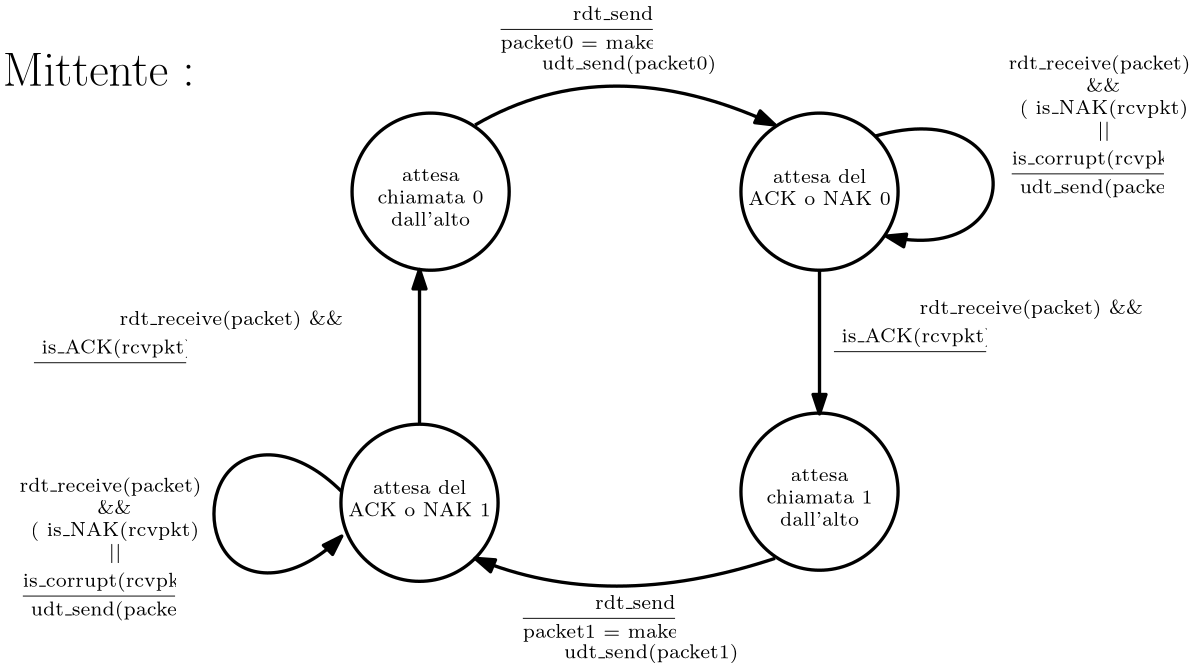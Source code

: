 <?xml version="1.0"?>
<!DOCTYPE ipe SYSTEM "ipe.dtd">
<ipe version="70218" creator="Ipe 7.2.28">
<info created="D:20240329143320" modified="D:20240329144833"/>
<preamble>\usepackage{amssymb}
\usepackage{amsmath}</preamble>
<ipestyle name="basic">
<symbol name="arrow/arc(spx)">
<path stroke="sym-stroke" fill="sym-stroke" pen="sym-pen">
0 0 m
-1 0.333 l
-1 -0.333 l
h
</path>
</symbol>
<symbol name="arrow/farc(spx)">
<path stroke="sym-stroke" fill="white" pen="sym-pen">
0 0 m
-1 0.333 l
-1 -0.333 l
h
</path>
</symbol>
<symbol name="arrow/ptarc(spx)">
<path stroke="sym-stroke" fill="sym-stroke" pen="sym-pen">
0 0 m
-1 0.333 l
-0.8 0 l
-1 -0.333 l
h
</path>
</symbol>
<symbol name="arrow/fptarc(spx)">
<path stroke="sym-stroke" fill="white" pen="sym-pen">
0 0 m
-1 0.333 l
-0.8 0 l
-1 -0.333 l
h
</path>
</symbol>
<symbol name="mark/circle(sx)" transformations="translations">
<path fill="sym-stroke">
0.6 0 0 0.6 0 0 e
0.4 0 0 0.4 0 0 e
</path>
</symbol>
<symbol name="mark/disk(sx)" transformations="translations">
<path fill="sym-stroke">
0.6 0 0 0.6 0 0 e
</path>
</symbol>
<symbol name="mark/fdisk(sfx)" transformations="translations">
<group>
<path fill="sym-fill">
0.5 0 0 0.5 0 0 e
</path>
<path fill="sym-stroke" fillrule="eofill">
0.6 0 0 0.6 0 0 e
0.4 0 0 0.4 0 0 e
</path>
</group>
</symbol>
<symbol name="mark/box(sx)" transformations="translations">
<path fill="sym-stroke" fillrule="eofill">
-0.6 -0.6 m
0.6 -0.6 l
0.6 0.6 l
-0.6 0.6 l
h
-0.4 -0.4 m
0.4 -0.4 l
0.4 0.4 l
-0.4 0.4 l
h
</path>
</symbol>
<symbol name="mark/square(sx)" transformations="translations">
<path fill="sym-stroke">
-0.6 -0.6 m
0.6 -0.6 l
0.6 0.6 l
-0.6 0.6 l
h
</path>
</symbol>
<symbol name="mark/fsquare(sfx)" transformations="translations">
<group>
<path fill="sym-fill">
-0.5 -0.5 m
0.5 -0.5 l
0.5 0.5 l
-0.5 0.5 l
h
</path>
<path fill="sym-stroke" fillrule="eofill">
-0.6 -0.6 m
0.6 -0.6 l
0.6 0.6 l
-0.6 0.6 l
h
-0.4 -0.4 m
0.4 -0.4 l
0.4 0.4 l
-0.4 0.4 l
h
</path>
</group>
</symbol>
<symbol name="mark/cross(sx)" transformations="translations">
<group>
<path fill="sym-stroke">
-0.43 -0.57 m
0.57 0.43 l
0.43 0.57 l
-0.57 -0.43 l
h
</path>
<path fill="sym-stroke">
-0.43 0.57 m
0.57 -0.43 l
0.43 -0.57 l
-0.57 0.43 l
h
</path>
</group>
</symbol>
<symbol name="arrow/fnormal(spx)">
<path stroke="sym-stroke" fill="white" pen="sym-pen">
0 0 m
-1 0.333 l
-1 -0.333 l
h
</path>
</symbol>
<symbol name="arrow/pointed(spx)">
<path stroke="sym-stroke" fill="sym-stroke" pen="sym-pen">
0 0 m
-1 0.333 l
-0.8 0 l
-1 -0.333 l
h
</path>
</symbol>
<symbol name="arrow/fpointed(spx)">
<path stroke="sym-stroke" fill="white" pen="sym-pen">
0 0 m
-1 0.333 l
-0.8 0 l
-1 -0.333 l
h
</path>
</symbol>
<symbol name="arrow/linear(spx)">
<path stroke="sym-stroke" pen="sym-pen">
-1 0.333 m
0 0 l
-1 -0.333 l
</path>
</symbol>
<symbol name="arrow/fdouble(spx)">
<path stroke="sym-stroke" fill="white" pen="sym-pen">
0 0 m
-1 0.333 l
-1 -0.333 l
h
-1 0 m
-2 0.333 l
-2 -0.333 l
h
</path>
</symbol>
<symbol name="arrow/double(spx)">
<path stroke="sym-stroke" fill="sym-stroke" pen="sym-pen">
0 0 m
-1 0.333 l
-1 -0.333 l
h
-1 0 m
-2 0.333 l
-2 -0.333 l
h
</path>
</symbol>
<symbol name="arrow/mid-normal(spx)">
<path stroke="sym-stroke" fill="sym-stroke" pen="sym-pen">
0.5 0 m
-0.5 0.333 l
-0.5 -0.333 l
h
</path>
</symbol>
<symbol name="arrow/mid-fnormal(spx)">
<path stroke="sym-stroke" fill="white" pen="sym-pen">
0.5 0 m
-0.5 0.333 l
-0.5 -0.333 l
h
</path>
</symbol>
<symbol name="arrow/mid-pointed(spx)">
<path stroke="sym-stroke" fill="sym-stroke" pen="sym-pen">
0.5 0 m
-0.5 0.333 l
-0.3 0 l
-0.5 -0.333 l
h
</path>
</symbol>
<symbol name="arrow/mid-fpointed(spx)">
<path stroke="sym-stroke" fill="white" pen="sym-pen">
0.5 0 m
-0.5 0.333 l
-0.3 0 l
-0.5 -0.333 l
h
</path>
</symbol>
<symbol name="arrow/mid-double(spx)">
<path stroke="sym-stroke" fill="sym-stroke" pen="sym-pen">
1 0 m
0 0.333 l
0 -0.333 l
h
0 0 m
-1 0.333 l
-1 -0.333 l
h
</path>
</symbol>
<symbol name="arrow/mid-fdouble(spx)">
<path stroke="sym-stroke" fill="white" pen="sym-pen">
1 0 m
0 0.333 l
0 -0.333 l
h
0 0 m
-1 0.333 l
-1 -0.333 l
h
</path>
</symbol>
<anglesize name="22.5 deg" value="22.5"/>
<anglesize name="30 deg" value="30"/>
<anglesize name="45 deg" value="45"/>
<anglesize name="60 deg" value="60"/>
<anglesize name="90 deg" value="90"/>
<arrowsize name="large" value="10"/>
<arrowsize name="small" value="5"/>
<arrowsize name="tiny" value="3"/>
<color name="blue" value="0 0 1"/>
<color name="brown" value="0.647 0.165 0.165"/>
<color name="darkblue" value="0 0 0.545"/>
<color name="darkcyan" value="0 0.545 0.545"/>
<color name="darkgray" value="0.663"/>
<color name="darkgreen" value="0 0.392 0"/>
<color name="darkmagenta" value="0.545 0 0.545"/>
<color name="darkorange" value="1 0.549 0"/>
<color name="darkred" value="0.545 0 0"/>
<color name="gold" value="1 0.843 0"/>
<color name="gray" value="0.745"/>
<color name="green" value="0 1 0"/>
<color name="lightblue" value="0.678 0.847 0.902"/>
<color name="lightcyan" value="0.878 1 1"/>
<color name="lightgray" value="0.827"/>
<color name="lightgreen" value="0.565 0.933 0.565"/>
<color name="lightyellow" value="1 1 0.878"/>
<color name="navy" value="0 0 0.502"/>
<color name="orange" value="1 0.647 0"/>
<color name="pink" value="1 0.753 0.796"/>
<color name="purple" value="0.627 0.125 0.941"/>
<color name="red" value="1 0 0"/>
<color name="seagreen" value="0.18 0.545 0.341"/>
<color name="turquoise" value="0.251 0.878 0.816"/>
<color name="violet" value="0.933 0.51 0.933"/>
<color name="yellow" value="1 1 0"/>
<dashstyle name="dash dot dotted" value="[4 2 1 2 1 2] 0"/>
<dashstyle name="dash dotted" value="[4 2 1 2] 0"/>
<dashstyle name="dashed" value="[4] 0"/>
<dashstyle name="dotted" value="[1 3] 0"/>
<gridsize name="10 pts (~3.5 mm)" value="10"/>
<gridsize name="14 pts (~5 mm)" value="14"/>
<gridsize name="16 pts (~6 mm)" value="16"/>
<gridsize name="20 pts (~7 mm)" value="20"/>
<gridsize name="28 pts (~10 mm)" value="28"/>
<gridsize name="32 pts (~12 mm)" value="32"/>
<gridsize name="4 pts" value="4"/>
<gridsize name="56 pts (~20 mm)" value="56"/>
<gridsize name="8 pts (~3 mm)" value="8"/>
<opacity name="10%" value="0.1"/>
<opacity name="30%" value="0.3"/>
<opacity name="50%" value="0.5"/>
<opacity name="75%" value="0.75"/>
<pen name="fat" value="1.2"/>
<pen name="heavier" value="0.8"/>
<pen name="ultrafat" value="2"/>
<symbolsize name="large" value="5"/>
<symbolsize name="small" value="2"/>
<symbolsize name="tiny" value="1.1"/>
<textsize name="Huge" value="\Huge"/>
<textsize name="LARGE" value="\LARGE"/>
<textsize name="Large" value="\Large"/>
<textsize name="footnote" value="\footnotesize"/>
<textsize name="huge" value="\huge"/>
<textsize name="large" value="\large"/>
<textsize name="script" value="\scriptsize"/>
<textsize name="small" value="\small"/>
<textsize name="tiny" value="\tiny"/>
<textstyle name="center" begin="\begin{center}" end="\end{center}"/>
<textstyle name="item" begin="\begin{itemize}\item{}" end="\end{itemize}"/>
<textstyle name="itemize" begin="\begin{itemize}" end="\end{itemize}"/>
<tiling name="falling" angle="-60" step="4" width="1"/>
<tiling name="rising" angle="30" step="4" width="1"/>
</ipestyle>
<page>
<layer name="alpha"/>
<view layers="alpha" active="alpha"/>
<text layer="alpha" matrix="1 0 0 1 40 -36" transformations="translations" pos="120 796" stroke="black" type="minipage" width="56" height="12.6" depth="7.63" valign="top" size="script">\begin{center}
attesa \\chiamata 0 dall&apos;alto
\end{center}</text>
<path matrix="1 0 0 1 40 -28" stroke="black" pen="fat">
28.2843 0 0 28.2843 148 780 e
</path>
<text matrix="1 0 0 1 92 24" transformations="translations" pos="120 796" stroke="black" type="minipage" width="56" height="11.653" depth="6.67" valign="top" size="script">\begin{center}
$\dfrac{\text{rdt\_send(data)}}{\text{packet0 = make\_packet(data)}}$
\end{center}</text>
<text matrix="1 0 0 1 -12 20" transformations="translations" pos="240 776" stroke="black" type="label" width="62.796" height="5.234" depth="1.74" valign="baseline" size="script"> udt\_send(packet0)</text>
<text matrix="1 0 0 1 40 12" transformations="translations" pos="32 784" stroke="black" type="label" width="76.049" height="11.761" depth="0" halign="center" valign="center" size="LARGE">Mittente : </text>
<path matrix="1 0 0 1 180 -28" stroke="black" pen="fat">
28.2843 0 0 28.2843 148 780 e
</path>
<text matrix="1 0 0 1 180 -36" transformations="translations" pos="120 796" stroke="black" type="minipage" width="56" height="8.893" depth="3.92" valign="top" size="script">\begin{center}
attesa del\\  ACK o NAK 0
\end{center}</text>
<path matrix="1 0 0 1 180 -28" stroke="black" pen="fat" arrow="normal/normal">
168 800 m
224 816
224 752
172 764 c
</path>
<path matrix="1 0 0 1 -20 -104" stroke="black" pen="fat" arrow="normal/normal">
332 724 m
272 704
224 724 c
</path>
<path matrix="1 0 0 1 -20 4" stroke="black" pen="fat" arrow="normal/normal">
224 772 m
272 800
332 772 c
</path>
<text matrix="1 0 0 1 276 -28" transformations="translations" pos="120 796" stroke="black" type="minipage" width="56" height="11.653" depth="6.67" valign="top" size="script">\begin{center}
$\dfrac{\text{is\_corrupt(rcvpkt))}}{\text{ udt\_send(packet0)}}$
\end{center}</text>
<text matrix="1 0 0 1 -44 120" transformations="translations" pos="440 676" stroke="0" type="label" width="65.548" height="5.234" depth="1.74" valign="baseline" size="script">rdt\_receive(packet)</text>
<text matrix="1 0 0 1 208 152" transformations="translations" pos="216 636" stroke="0" type="label" width="12.232" height="4.843" depth="0" valign="baseline" size="script">\&amp;\&amp;</text>
<text matrix="1 0 0 1 180 -144" transformations="translations" pos="120 796" stroke="black" type="minipage" width="56" height="12.6" depth="7.63" valign="top" size="script">\begin{center}
attesa \\chiamata 1 dall&apos;alto
\end{center}</text>
<path matrix="1 0 0 1 180 -136" stroke="black" pen="fat">
28.2843 0 0 28.2843 148 780 e
</path>
<text matrix="1 0 0 1 212 -92" transformations="translations" pos="120 796" stroke="black" type="minipage" width="56" height="10.779" depth="5.8" valign="top" size="script">\begin{center}
$\dfrac{\text{ is\_ACK(rcvpkt)}\&amp;\&amp;\text{!is\_corrupt(rcvpkt)}}{\Lambda}$
\end{center}</text>
<text matrix="1 0 0 1 -76 32" transformations="translations" pos="440 676" stroke="0" type="label" width="80.464" height="5.234" depth="1.74" valign="baseline" size="script">rdt\_receive(packet) \&amp;\&amp;</text>
<path stroke="black" pen="fat" arrow="normal/normal">
328 724 m
328 672 l
</path>
<text matrix="1 0 0 1 100 -188" transformations="translations" pos="120 796" stroke="black" type="minipage" width="56" height="11.653" depth="6.67" valign="top" size="script">\begin{center}
$\dfrac{\text{rdt\_send(data)}}{\text{packet1 = make\_packet(data)}}$
\end{center}</text>
<text matrix="1 0 0 1 -4 -192" transformations="translations" pos="240 776" stroke="black" type="label" width="62.796" height="5.234" depth="1.74" valign="baseline" size="script"> udt\_send(packet1)</text>
<path matrix="1 0 0 1 36 -140" stroke="black" pen="fat">
28.2843 0 0 28.2843 148 780 e
</path>
<text matrix="1 0 0 1 36 -148" transformations="translations" pos="120 796" stroke="black" type="minipage" width="56" height="8.893" depth="3.92" valign="top" size="script">\begin{center}
attesa del\\  ACK o NAK 1
\end{center}</text>
<path stroke="black" pen="fat" arrow="normal/normal">
184 668 m
184 724 l
</path>
<path matrix="1 0 0 1 -132 20" stroke="black" pen="fat" arrow="normal/normal">
288 624 m
272 640
240 640
240 592
272 592
288 608 c
</path>
<text matrix="1 0 0 1 -76 -96" transformations="translations" pos="120 796" stroke="black" type="minipage" width="56" height="10.779" depth="5.8" valign="top" size="script">\begin{center}
$\dfrac{\text{ is\_ACK(rcvpkt)}\&amp;\&amp;\text{!is\_corrupt(rcvpkt)}}{\Lambda}$
\end{center}</text>
<text matrix="1 0 0 1 -364 28" transformations="translations" pos="440 676" stroke="0" type="label" width="80.464" height="5.234" depth="1.74" valign="baseline" size="script">rdt\_receive(packet) \&amp;\&amp;</text>
<text matrix="1 0 0 1 -4 -4" transformations="translations" pos="404 784" stroke="black" type="label" width="60.693" height="5.234" depth="1.74" valign="baseline" size="script" style="math">(\text{ is\_NAK(rcvpkt)}</text>
<text matrix="1 0 0 1 24 -12" transformations="translations" pos="404 784" stroke="black" type="label" width="4.732" height="5.234" depth="1.74" valign="baseline" size="script" style="math">||</text>
<text matrix="1 0 0 1 -80 -180" transformations="translations" pos="120 796" stroke="black" type="minipage" width="56" height="11.653" depth="6.67" valign="top" size="script">\begin{center}
$\dfrac{\text{is\_corrupt(rcvpkt))}}{\text{ udt\_send(packet1)}}$
\end{center}</text>
<text matrix="1 0 0 1 -400 -32" transformations="translations" pos="440 676" stroke="0" type="label" width="65.548" height="5.234" depth="1.74" valign="baseline" size="script">rdt\_receive(packet)</text>
<text matrix="1 0 0 1 -148 0" transformations="translations" pos="216 636" stroke="0" type="label" width="12.232" height="4.843" depth="0" valign="baseline" size="script">\&amp;\&amp;</text>
<text matrix="1 0 0 1 -360 -156" transformations="translations" pos="404 784" stroke="black" type="label" width="60.693" height="5.234" depth="1.74" valign="baseline" size="script" style="math">(\text{ is\_NAK(rcvpkt)}</text>
<text matrix="1 0 0 1 -332 -164" transformations="translations" pos="404 784" stroke="black" type="label" width="4.732" height="5.234" depth="1.74" valign="baseline" size="script" style="math">||</text>
</page>
</ipe>
